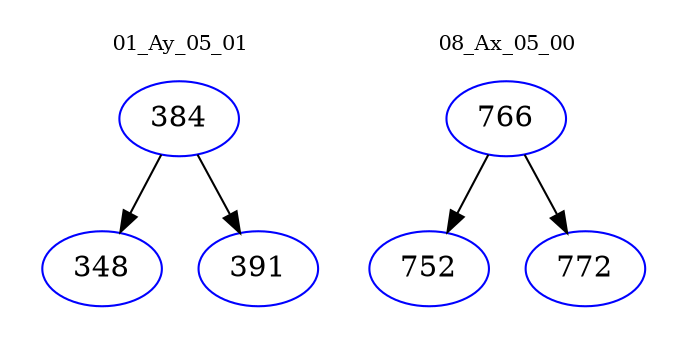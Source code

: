 digraph{
subgraph cluster_0 {
color = white
label = "01_Ay_05_01";
fontsize=10;
T0_384 [label="384", color="blue"]
T0_384 -> T0_348 [color="black"]
T0_348 [label="348", color="blue"]
T0_384 -> T0_391 [color="black"]
T0_391 [label="391", color="blue"]
}
subgraph cluster_1 {
color = white
label = "08_Ax_05_00";
fontsize=10;
T1_766 [label="766", color="blue"]
T1_766 -> T1_752 [color="black"]
T1_752 [label="752", color="blue"]
T1_766 -> T1_772 [color="black"]
T1_772 [label="772", color="blue"]
}
}
